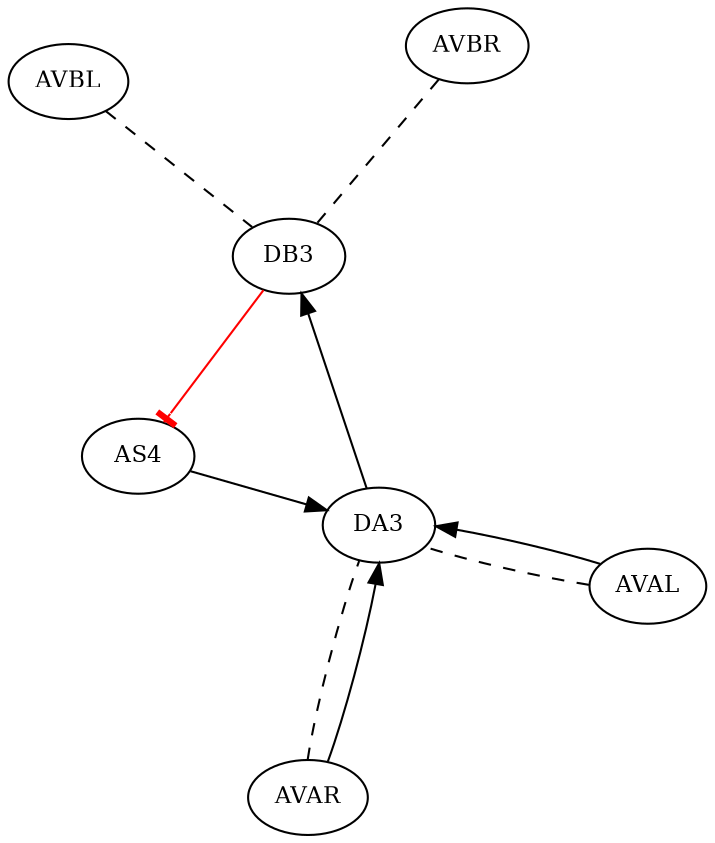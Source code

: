 digraph exp {
graph [layout = neato];
splines=true; sep="+25,25"; overlap=false; fontsize=12;
node [fontsize=11]; AS4; AVAL; AVAR; AVBL; AVBR; DA3; DB3; 
AVAL -> DA3 [style="dashed" minlen=2 arrowhead="none"];
AVAR -> DA3 [style="dashed" minlen=2 arrowhead="none"];
AVBL -> DB3 [style="dashed" minlen=2 arrowhead="none"];
AVBR -> DB3 [style="dashed" minlen=2 arrowhead="none"];
AVAL -> DA3 [minlen=2 color="black"];
AVAR -> DA3 [minlen=2 color="black"];
DA3 -> DB3 [minlen=2 color="black"];
DB3 -> AS4 [minlen=2 color=red arrowhead="tee"];
AS4 -> DA3 [minlen=2 color="black"];
}